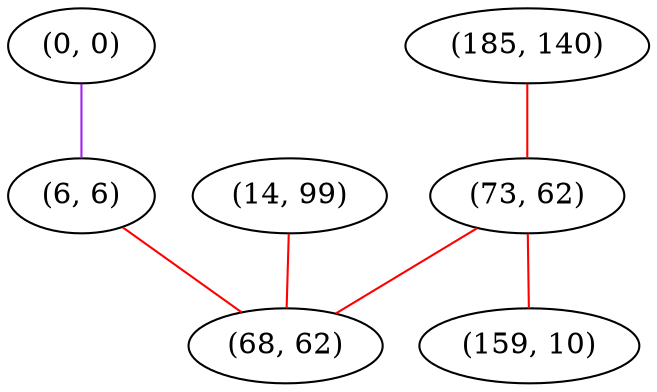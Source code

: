 graph "" {
"(0, 0)";
"(6, 6)";
"(185, 140)";
"(73, 62)";
"(14, 99)";
"(68, 62)";
"(159, 10)";
"(0, 0)" -- "(6, 6)"  [color=purple, key=0, weight=4];
"(6, 6)" -- "(68, 62)"  [color=red, key=0, weight=1];
"(185, 140)" -- "(73, 62)"  [color=red, key=0, weight=1];
"(73, 62)" -- "(159, 10)"  [color=red, key=0, weight=1];
"(73, 62)" -- "(68, 62)"  [color=red, key=0, weight=1];
"(14, 99)" -- "(68, 62)"  [color=red, key=0, weight=1];
}
